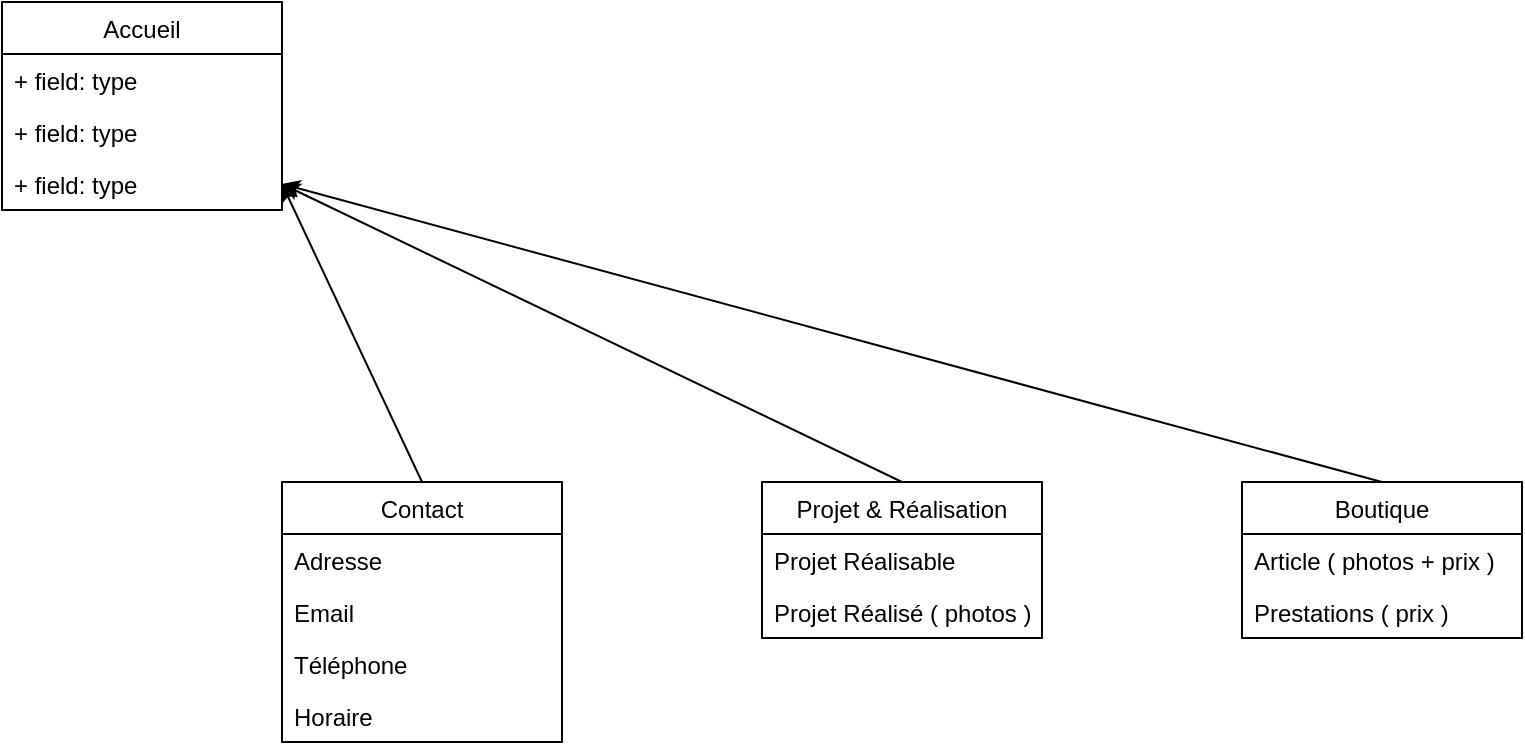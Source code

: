 <mxfile version="13.1.3" type="github">
  <diagram id="E7Fy_pzYwv4jRCHZ6-9r" name="Page-1">
    <mxGraphModel dx="1662" dy="762" grid="1" gridSize="10" guides="1" tooltips="1" connect="1" arrows="1" fold="1" page="1" pageScale="1" pageWidth="850" pageHeight="1100" math="0" shadow="0">
      <root>
        <mxCell id="0" />
        <mxCell id="1" parent="0" />
        <mxCell id="l9Y7AACZOuSQQeHcxf8G-1" value="" style="endArrow=classic;html=1;exitX=0.5;exitY=0;exitDx=0;exitDy=0;entryX=1;entryY=0.5;entryDx=0;entryDy=0;" parent="1" source="l9Y7AACZOuSQQeHcxf8G-8" target="l9Y7AACZOuSQQeHcxf8G-7" edge="1">
          <mxGeometry width="50" height="50" relative="1" as="geometry">
            <mxPoint x="380" y="410" as="sourcePoint" />
            <mxPoint x="350" y="240" as="targetPoint" />
          </mxGeometry>
        </mxCell>
        <mxCell id="l9Y7AACZOuSQQeHcxf8G-2" value="" style="endArrow=classic;html=1;exitX=0.5;exitY=0;exitDx=0;exitDy=0;entryX=1;entryY=0.5;entryDx=0;entryDy=0;" parent="1" source="l9Y7AACZOuSQQeHcxf8G-13" target="l9Y7AACZOuSQQeHcxf8G-7" edge="1">
          <mxGeometry width="50" height="50" relative="1" as="geometry">
            <mxPoint x="320" y="410" as="sourcePoint" />
            <mxPoint x="420" y="210" as="targetPoint" />
          </mxGeometry>
        </mxCell>
        <mxCell id="l9Y7AACZOuSQQeHcxf8G-3" value="" style="endArrow=classic;html=1;exitX=0.5;exitY=0;exitDx=0;exitDy=0;entryX=1;entryY=0.5;entryDx=0;entryDy=0;" parent="1" source="l9Y7AACZOuSQQeHcxf8G-16" target="l9Y7AACZOuSQQeHcxf8G-7" edge="1">
          <mxGeometry width="50" height="50" relative="1" as="geometry">
            <mxPoint x="320" y="410" as="sourcePoint" />
            <mxPoint x="360" y="240" as="targetPoint" />
          </mxGeometry>
        </mxCell>
        <mxCell id="l9Y7AACZOuSQQeHcxf8G-4" value="Accueil" style="swimlane;fontStyle=0;childLayout=stackLayout;horizontal=1;startSize=26;fillColor=none;horizontalStack=0;resizeParent=1;resizeParentMax=0;resizeLast=0;collapsible=1;marginBottom=0;" parent="1" vertex="1">
          <mxGeometry x="20" y="80" width="140" height="104" as="geometry" />
        </mxCell>
        <mxCell id="l9Y7AACZOuSQQeHcxf8G-5" value="+ field: type" style="text;strokeColor=none;fillColor=none;align=left;verticalAlign=top;spacingLeft=4;spacingRight=4;overflow=hidden;rotatable=0;points=[[0,0.5],[1,0.5]];portConstraint=eastwest;" parent="l9Y7AACZOuSQQeHcxf8G-4" vertex="1">
          <mxGeometry y="26" width="140" height="26" as="geometry" />
        </mxCell>
        <mxCell id="l9Y7AACZOuSQQeHcxf8G-6" value="+ field: type" style="text;strokeColor=none;fillColor=none;align=left;verticalAlign=top;spacingLeft=4;spacingRight=4;overflow=hidden;rotatable=0;points=[[0,0.5],[1,0.5]];portConstraint=eastwest;" parent="l9Y7AACZOuSQQeHcxf8G-4" vertex="1">
          <mxGeometry y="52" width="140" height="26" as="geometry" />
        </mxCell>
        <mxCell id="l9Y7AACZOuSQQeHcxf8G-7" value="+ field: type" style="text;strokeColor=none;fillColor=none;align=left;verticalAlign=top;spacingLeft=4;spacingRight=4;overflow=hidden;rotatable=0;points=[[0,0.5],[1,0.5]];portConstraint=eastwest;" parent="l9Y7AACZOuSQQeHcxf8G-4" vertex="1">
          <mxGeometry y="78" width="140" height="26" as="geometry" />
        </mxCell>
        <mxCell id="l9Y7AACZOuSQQeHcxf8G-8" value="Contact" style="swimlane;fontStyle=0;childLayout=stackLayout;horizontal=1;startSize=26;fillColor=none;horizontalStack=0;resizeParent=1;resizeParentMax=0;resizeLast=0;collapsible=1;marginBottom=0;" parent="1" vertex="1">
          <mxGeometry x="160" y="320" width="140" height="130" as="geometry" />
        </mxCell>
        <mxCell id="l9Y7AACZOuSQQeHcxf8G-9" value="Adresse" style="text;strokeColor=none;fillColor=none;align=left;verticalAlign=top;spacingLeft=4;spacingRight=4;overflow=hidden;rotatable=0;points=[[0,0.5],[1,0.5]];portConstraint=eastwest;" parent="l9Y7AACZOuSQQeHcxf8G-8" vertex="1">
          <mxGeometry y="26" width="140" height="26" as="geometry" />
        </mxCell>
        <mxCell id="l9Y7AACZOuSQQeHcxf8G-10" value="Email" style="text;strokeColor=none;fillColor=none;align=left;verticalAlign=top;spacingLeft=4;spacingRight=4;overflow=hidden;rotatable=0;points=[[0,0.5],[1,0.5]];portConstraint=eastwest;" parent="l9Y7AACZOuSQQeHcxf8G-8" vertex="1">
          <mxGeometry y="52" width="140" height="26" as="geometry" />
        </mxCell>
        <mxCell id="l9Y7AACZOuSQQeHcxf8G-11" value="Téléphone" style="text;strokeColor=none;fillColor=none;align=left;verticalAlign=top;spacingLeft=4;spacingRight=4;overflow=hidden;rotatable=0;points=[[0,0.5],[1,0.5]];portConstraint=eastwest;" parent="l9Y7AACZOuSQQeHcxf8G-8" vertex="1">
          <mxGeometry y="78" width="140" height="26" as="geometry" />
        </mxCell>
        <mxCell id="l9Y7AACZOuSQQeHcxf8G-12" value="Horaire" style="text;strokeColor=none;fillColor=none;align=left;verticalAlign=top;spacingLeft=4;spacingRight=4;overflow=hidden;rotatable=0;points=[[0,0.5],[1,0.5]];portConstraint=eastwest;" parent="l9Y7AACZOuSQQeHcxf8G-8" vertex="1">
          <mxGeometry y="104" width="140" height="26" as="geometry" />
        </mxCell>
        <mxCell id="l9Y7AACZOuSQQeHcxf8G-13" value="Projet &amp; Réalisation" style="swimlane;fontStyle=0;childLayout=stackLayout;horizontal=1;startSize=26;fillColor=none;horizontalStack=0;resizeParent=1;resizeParentMax=0;resizeLast=0;collapsible=1;marginBottom=0;" parent="1" vertex="1">
          <mxGeometry x="400" y="320" width="140" height="78" as="geometry" />
        </mxCell>
        <mxCell id="l9Y7AACZOuSQQeHcxf8G-14" value="Projet Réalisable" style="text;strokeColor=none;fillColor=none;align=left;verticalAlign=top;spacingLeft=4;spacingRight=4;overflow=hidden;rotatable=0;points=[[0,0.5],[1,0.5]];portConstraint=eastwest;" parent="l9Y7AACZOuSQQeHcxf8G-13" vertex="1">
          <mxGeometry y="26" width="140" height="26" as="geometry" />
        </mxCell>
        <mxCell id="l9Y7AACZOuSQQeHcxf8G-15" value="Projet Réalisé ( photos )" style="text;strokeColor=none;fillColor=none;align=left;verticalAlign=top;spacingLeft=4;spacingRight=4;overflow=hidden;rotatable=0;points=[[0,0.5],[1,0.5]];portConstraint=eastwest;" parent="l9Y7AACZOuSQQeHcxf8G-13" vertex="1">
          <mxGeometry y="52" width="140" height="26" as="geometry" />
        </mxCell>
        <mxCell id="l9Y7AACZOuSQQeHcxf8G-16" value="Boutique" style="swimlane;fontStyle=0;childLayout=stackLayout;horizontal=1;startSize=26;fillColor=none;horizontalStack=0;resizeParent=1;resizeParentMax=0;resizeLast=0;collapsible=1;marginBottom=0;" parent="1" vertex="1">
          <mxGeometry x="640" y="320" width="140" height="78" as="geometry" />
        </mxCell>
        <mxCell id="l9Y7AACZOuSQQeHcxf8G-17" value="Article ( photos + prix )" style="text;strokeColor=none;fillColor=none;align=left;verticalAlign=top;spacingLeft=4;spacingRight=4;overflow=hidden;rotatable=0;points=[[0,0.5],[1,0.5]];portConstraint=eastwest;" parent="l9Y7AACZOuSQQeHcxf8G-16" vertex="1">
          <mxGeometry y="26" width="140" height="26" as="geometry" />
        </mxCell>
        <mxCell id="l9Y7AACZOuSQQeHcxf8G-18" value="Prestations ( prix )" style="text;strokeColor=none;fillColor=none;align=left;verticalAlign=top;spacingLeft=4;spacingRight=4;overflow=hidden;rotatable=0;points=[[0,0.5],[1,0.5]];portConstraint=eastwest;" parent="l9Y7AACZOuSQQeHcxf8G-16" vertex="1">
          <mxGeometry y="52" width="140" height="26" as="geometry" />
        </mxCell>
      </root>
    </mxGraphModel>
  </diagram>
</mxfile>
